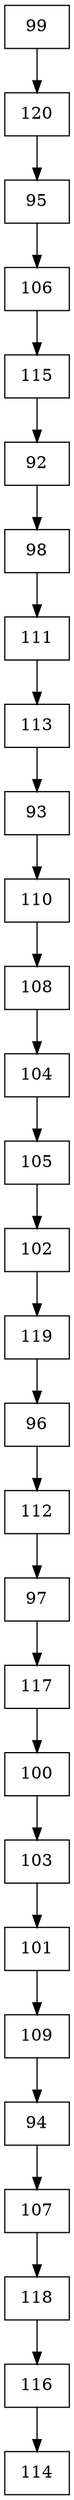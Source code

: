digraph G {
  node [shape=record];
  node0 [label="{99}"];
  node0 -> node1;
  node1 [label="{120}"];
  node1 -> node2;
  node2 [label="{95}"];
  node2 -> node3;
  node3 [label="{106}"];
  node3 -> node4;
  node4 [label="{115}"];
  node4 -> node5;
  node5 [label="{92}"];
  node5 -> node6;
  node6 [label="{98}"];
  node6 -> node7;
  node7 [label="{111}"];
  node7 -> node8;
  node8 [label="{113}"];
  node8 -> node9;
  node9 [label="{93}"];
  node9 -> node10;
  node10 [label="{110}"];
  node10 -> node11;
  node11 [label="{108}"];
  node11 -> node12;
  node12 [label="{104}"];
  node12 -> node13;
  node13 [label="{105}"];
  node13 -> node14;
  node14 [label="{102}"];
  node14 -> node15;
  node15 [label="{119}"];
  node15 -> node16;
  node16 [label="{96}"];
  node16 -> node17;
  node17 [label="{112}"];
  node17 -> node18;
  node18 [label="{97}"];
  node18 -> node19;
  node19 [label="{117}"];
  node19 -> node20;
  node20 [label="{100}"];
  node20 -> node21;
  node21 [label="{103}"];
  node21 -> node22;
  node22 [label="{101}"];
  node22 -> node23;
  node23 [label="{109}"];
  node23 -> node24;
  node24 [label="{94}"];
  node24 -> node25;
  node25 [label="{107}"];
  node25 -> node26;
  node26 [label="{118}"];
  node26 -> node27;
  node27 [label="{116}"];
  node27 -> node28;
  node28 [label="{114}"];
}
